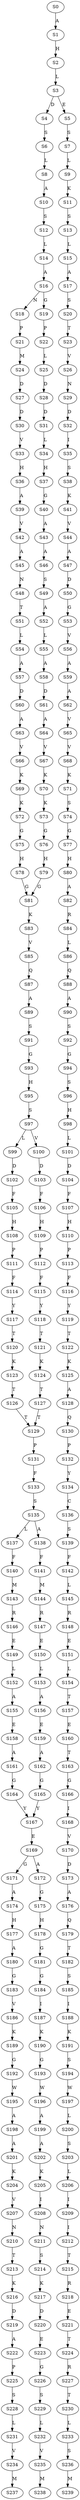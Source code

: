 strict digraph  {
	S0 -> S1 [ label = A ];
	S1 -> S2 [ label = H ];
	S2 -> S3 [ label = L ];
	S3 -> S4 [ label = D ];
	S3 -> S5 [ label = E ];
	S4 -> S6 [ label = S ];
	S5 -> S7 [ label = S ];
	S6 -> S8 [ label = L ];
	S7 -> S9 [ label = L ];
	S8 -> S10 [ label = A ];
	S9 -> S11 [ label = K ];
	S10 -> S12 [ label = S ];
	S11 -> S13 [ label = S ];
	S12 -> S14 [ label = L ];
	S13 -> S15 [ label = L ];
	S14 -> S16 [ label = A ];
	S15 -> S17 [ label = A ];
	S16 -> S18 [ label = N ];
	S16 -> S19 [ label = G ];
	S17 -> S20 [ label = S ];
	S18 -> S21 [ label = P ];
	S19 -> S22 [ label = P ];
	S20 -> S23 [ label = T ];
	S21 -> S24 [ label = M ];
	S22 -> S25 [ label = L ];
	S23 -> S26 [ label = V ];
	S24 -> S27 [ label = D ];
	S25 -> S28 [ label = D ];
	S26 -> S29 [ label = N ];
	S27 -> S30 [ label = D ];
	S28 -> S31 [ label = D ];
	S29 -> S32 [ label = D ];
	S30 -> S33 [ label = V ];
	S31 -> S34 [ label = L ];
	S32 -> S35 [ label = I ];
	S33 -> S36 [ label = H ];
	S34 -> S37 [ label = H ];
	S35 -> S38 [ label = S ];
	S36 -> S39 [ label = A ];
	S37 -> S40 [ label = G ];
	S38 -> S41 [ label = K ];
	S39 -> S42 [ label = V ];
	S40 -> S43 [ label = A ];
	S41 -> S44 [ label = V ];
	S42 -> S45 [ label = A ];
	S43 -> S46 [ label = A ];
	S44 -> S47 [ label = A ];
	S45 -> S48 [ label = N ];
	S46 -> S49 [ label = S ];
	S47 -> S50 [ label = D ];
	S48 -> S51 [ label = T ];
	S49 -> S52 [ label = A ];
	S50 -> S53 [ label = G ];
	S51 -> S54 [ label = L ];
	S52 -> S55 [ label = L ];
	S53 -> S56 [ label = V ];
	S54 -> S57 [ label = A ];
	S55 -> S58 [ label = A ];
	S56 -> S59 [ label = A ];
	S57 -> S60 [ label = D ];
	S58 -> S61 [ label = D ];
	S59 -> S62 [ label = A ];
	S60 -> S63 [ label = A ];
	S61 -> S64 [ label = A ];
	S62 -> S65 [ label = V ];
	S63 -> S66 [ label = V ];
	S64 -> S67 [ label = V ];
	S65 -> S68 [ label = V ];
	S66 -> S69 [ label = K ];
	S67 -> S70 [ label = K ];
	S68 -> S71 [ label = K ];
	S69 -> S72 [ label = K ];
	S70 -> S73 [ label = K ];
	S71 -> S74 [ label = S ];
	S72 -> S75 [ label = G ];
	S73 -> S76 [ label = G ];
	S74 -> S77 [ label = G ];
	S75 -> S78 [ label = H ];
	S76 -> S79 [ label = H ];
	S77 -> S80 [ label = H ];
	S78 -> S81 [ label = G ];
	S79 -> S81 [ label = G ];
	S80 -> S82 [ label = A ];
	S81 -> S83 [ label = K ];
	S82 -> S84 [ label = R ];
	S83 -> S85 [ label = V ];
	S84 -> S86 [ label = L ];
	S85 -> S87 [ label = Q ];
	S86 -> S88 [ label = Q ];
	S87 -> S89 [ label = A ];
	S88 -> S90 [ label = A ];
	S89 -> S91 [ label = S ];
	S90 -> S92 [ label = S ];
	S91 -> S93 [ label = G ];
	S92 -> S94 [ label = G ];
	S93 -> S95 [ label = H ];
	S94 -> S96 [ label = S ];
	S95 -> S97 [ label = S ];
	S96 -> S98 [ label = H ];
	S97 -> S99 [ label = L ];
	S97 -> S100 [ label = V ];
	S98 -> S101 [ label = L ];
	S99 -> S102 [ label = D ];
	S100 -> S103 [ label = D ];
	S101 -> S104 [ label = D ];
	S102 -> S105 [ label = F ];
	S103 -> S106 [ label = F ];
	S104 -> S107 [ label = F ];
	S105 -> S108 [ label = H ];
	S106 -> S109 [ label = H ];
	S107 -> S110 [ label = H ];
	S108 -> S111 [ label = P ];
	S109 -> S112 [ label = P ];
	S110 -> S113 [ label = P ];
	S111 -> S114 [ label = F ];
	S112 -> S115 [ label = F ];
	S113 -> S116 [ label = F ];
	S114 -> S117 [ label = Y ];
	S115 -> S118 [ label = Y ];
	S116 -> S119 [ label = Y ];
	S117 -> S120 [ label = T ];
	S118 -> S121 [ label = T ];
	S119 -> S122 [ label = T ];
	S120 -> S123 [ label = K ];
	S121 -> S124 [ label = K ];
	S122 -> S125 [ label = K ];
	S123 -> S126 [ label = T ];
	S124 -> S127 [ label = T ];
	S125 -> S128 [ label = A ];
	S126 -> S129 [ label = T ];
	S127 -> S129 [ label = T ];
	S128 -> S130 [ label = Q ];
	S129 -> S131 [ label = P ];
	S130 -> S132 [ label = P ];
	S131 -> S133 [ label = F ];
	S132 -> S134 [ label = Y ];
	S133 -> S135 [ label = S ];
	S134 -> S136 [ label = C ];
	S135 -> S137 [ label = L ];
	S135 -> S138 [ label = A ];
	S136 -> S139 [ label = S ];
	S137 -> S140 [ label = F ];
	S138 -> S141 [ label = F ];
	S139 -> S142 [ label = F ];
	S140 -> S143 [ label = M ];
	S141 -> S144 [ label = M ];
	S142 -> S145 [ label = L ];
	S143 -> S146 [ label = R ];
	S144 -> S147 [ label = R ];
	S145 -> S148 [ label = R ];
	S146 -> S149 [ label = E ];
	S147 -> S150 [ label = E ];
	S148 -> S151 [ label = E ];
	S149 -> S152 [ label = L ];
	S150 -> S153 [ label = L ];
	S151 -> S154 [ label = L ];
	S152 -> S155 [ label = A ];
	S153 -> S156 [ label = A ];
	S154 -> S157 [ label = T ];
	S155 -> S158 [ label = E ];
	S156 -> S159 [ label = E ];
	S157 -> S160 [ label = E ];
	S158 -> S161 [ label = A ];
	S159 -> S162 [ label = A ];
	S160 -> S163 [ label = T ];
	S161 -> S164 [ label = G ];
	S162 -> S165 [ label = G ];
	S163 -> S166 [ label = G ];
	S164 -> S167 [ label = Y ];
	S165 -> S167 [ label = Y ];
	S166 -> S168 [ label = I ];
	S167 -> S169 [ label = E ];
	S168 -> S170 [ label = V ];
	S169 -> S171 [ label = G ];
	S169 -> S172 [ label = A ];
	S170 -> S173 [ label = D ];
	S171 -> S174 [ label = A ];
	S172 -> S175 [ label = G ];
	S173 -> S176 [ label = A ];
	S174 -> S177 [ label = H ];
	S175 -> S178 [ label = H ];
	S176 -> S179 [ label = Q ];
	S177 -> S180 [ label = A ];
	S178 -> S181 [ label = G ];
	S179 -> S182 [ label = T ];
	S180 -> S183 [ label = G ];
	S181 -> S184 [ label = G ];
	S182 -> S185 [ label = S ];
	S183 -> S186 [ label = V ];
	S184 -> S187 [ label = I ];
	S185 -> S188 [ label = I ];
	S186 -> S189 [ label = K ];
	S187 -> S190 [ label = K ];
	S188 -> S191 [ label = K ];
	S189 -> S192 [ label = G ];
	S190 -> S193 [ label = G ];
	S191 -> S194 [ label = S ];
	S192 -> S195 [ label = W ];
	S193 -> S196 [ label = W ];
	S194 -> S197 [ label = W ];
	S195 -> S198 [ label = A ];
	S196 -> S199 [ label = A ];
	S197 -> S200 [ label = L ];
	S198 -> S201 [ label = A ];
	S199 -> S202 [ label = A ];
	S200 -> S203 [ label = S ];
	S201 -> S204 [ label = K ];
	S202 -> S205 [ label = K ];
	S203 -> S206 [ label = L ];
	S204 -> S207 [ label = V ];
	S205 -> S208 [ label = I ];
	S206 -> S209 [ label = I ];
	S207 -> S210 [ label = N ];
	S208 -> S211 [ label = N ];
	S209 -> S212 [ label = I ];
	S210 -> S213 [ label = T ];
	S211 -> S214 [ label = S ];
	S212 -> S215 [ label = T ];
	S213 -> S216 [ label = K ];
	S214 -> S217 [ label = K ];
	S215 -> S218 [ label = R ];
	S216 -> S219 [ label = D ];
	S217 -> S220 [ label = D ];
	S218 -> S221 [ label = E ];
	S219 -> S222 [ label = A ];
	S220 -> S223 [ label = E ];
	S221 -> S224 [ label = T ];
	S222 -> S225 [ label = P ];
	S223 -> S226 [ label = G ];
	S224 -> S227 [ label = R ];
	S225 -> S228 [ label = S ];
	S226 -> S229 [ label = S ];
	S227 -> S230 [ label = T ];
	S228 -> S231 [ label = L ];
	S229 -> S232 [ label = L ];
	S230 -> S233 [ label = L ];
	S231 -> S234 [ label = V ];
	S232 -> S235 [ label = V ];
	S233 -> S236 [ label = S ];
	S234 -> S237 [ label = M ];
	S235 -> S238 [ label = M ];
	S236 -> S239 [ label = M ];
}
